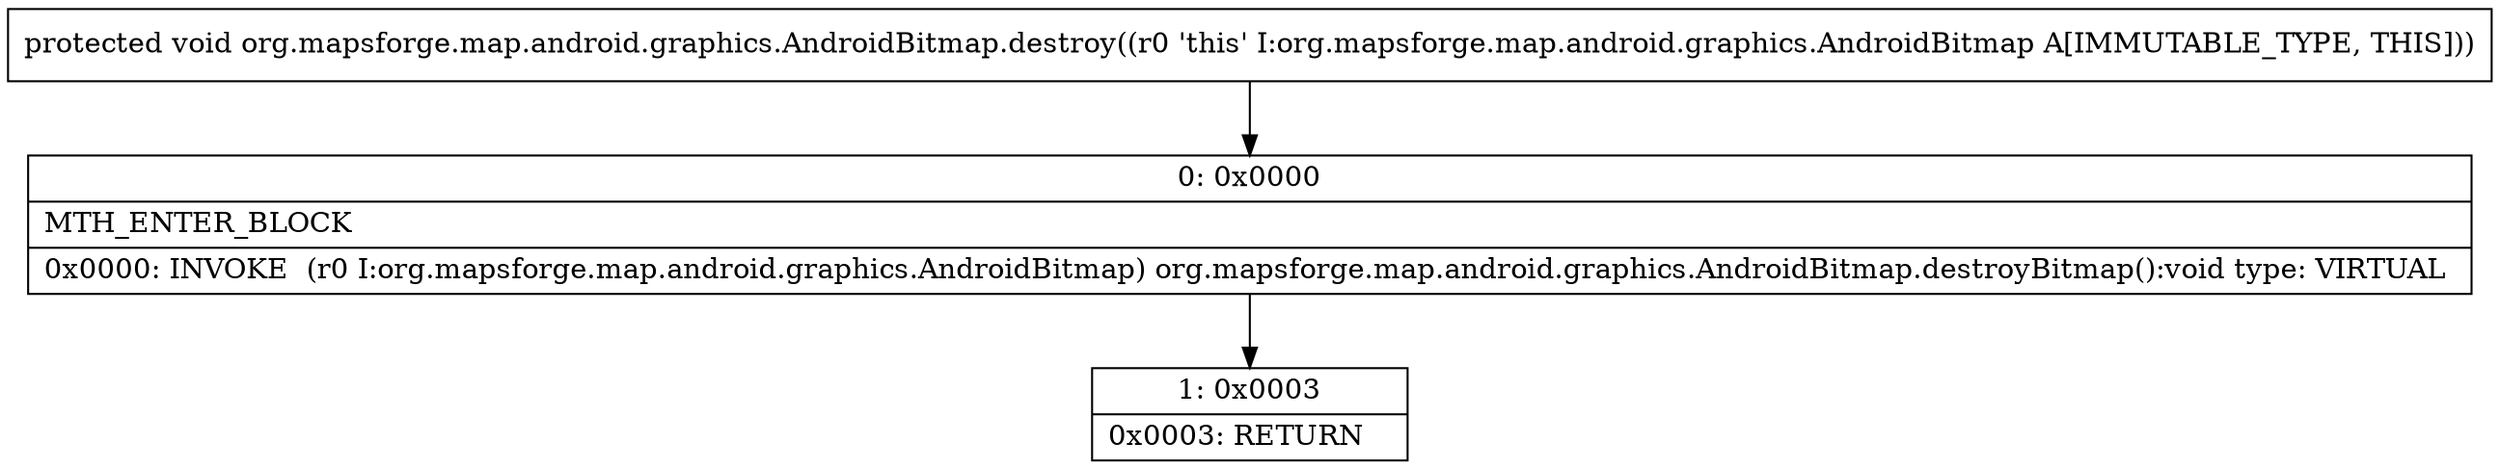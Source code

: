 digraph "CFG fororg.mapsforge.map.android.graphics.AndroidBitmap.destroy()V" {
Node_0 [shape=record,label="{0\:\ 0x0000|MTH_ENTER_BLOCK\l|0x0000: INVOKE  (r0 I:org.mapsforge.map.android.graphics.AndroidBitmap) org.mapsforge.map.android.graphics.AndroidBitmap.destroyBitmap():void type: VIRTUAL \l}"];
Node_1 [shape=record,label="{1\:\ 0x0003|0x0003: RETURN   \l}"];
MethodNode[shape=record,label="{protected void org.mapsforge.map.android.graphics.AndroidBitmap.destroy((r0 'this' I:org.mapsforge.map.android.graphics.AndroidBitmap A[IMMUTABLE_TYPE, THIS])) }"];
MethodNode -> Node_0;
Node_0 -> Node_1;
}


